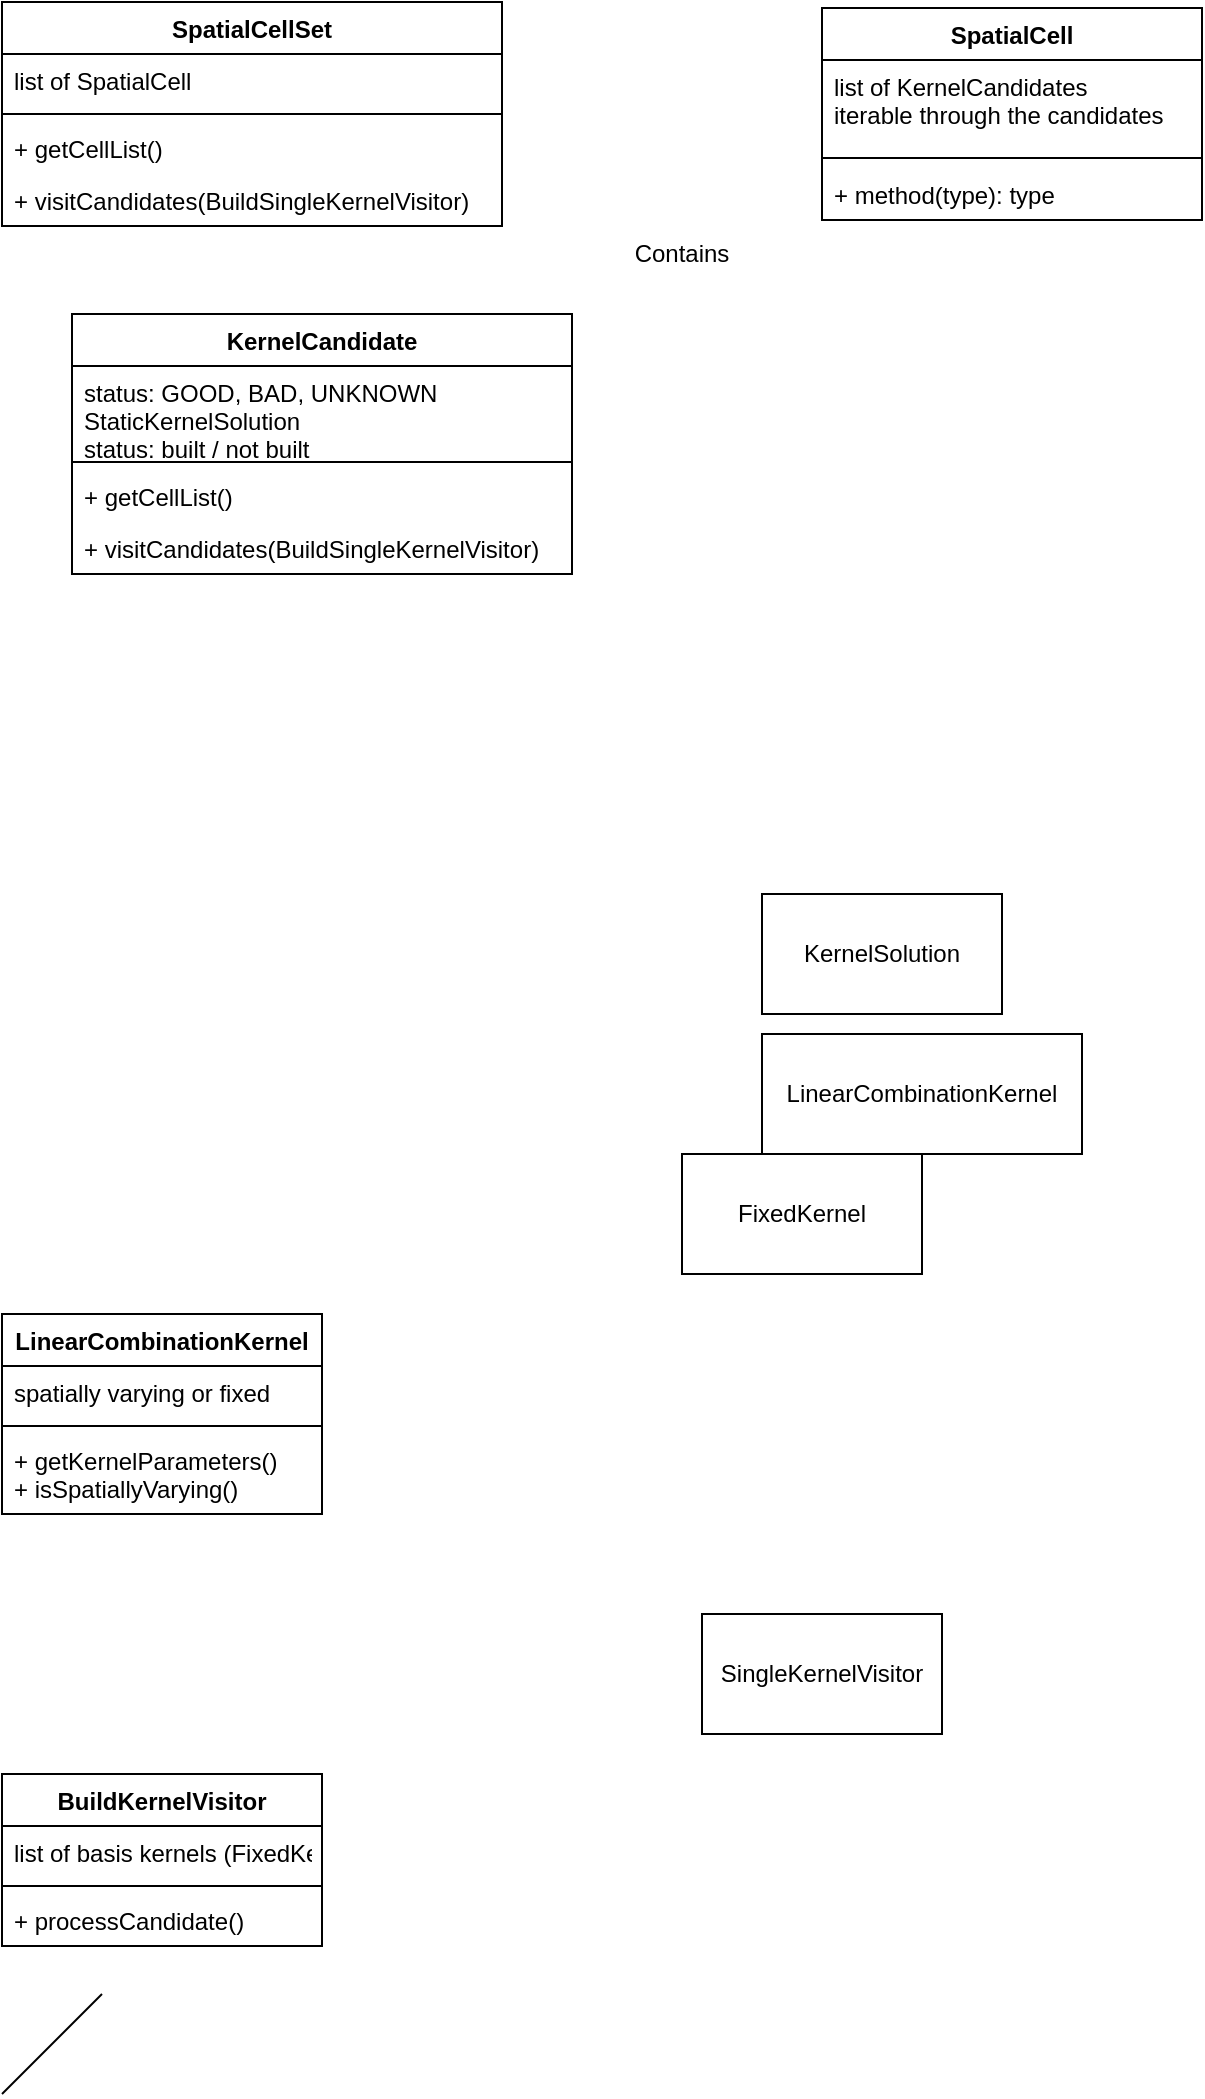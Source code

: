 <mxfile version="10.6.6" type="device"><diagram id="69lAjpG5EIWKgLmL0d2c" name="Page-1"><mxGraphModel dx="1074" dy="1002" grid="1" gridSize="10" guides="1" tooltips="1" connect="1" arrows="1" fold="1" page="1" pageScale="1" pageWidth="850" pageHeight="1100" math="0" shadow="0"><root><mxCell id="0"/><mxCell id="1" parent="0"/><mxCell id="1lknf8KFKSqlK6lhZeNd-1" value="LinearCombinationKernel&lt;br&gt;" style="rounded=0;whiteSpace=wrap;html=1;" parent="1" vertex="1"><mxGeometry x="400" y="550" width="160" height="60" as="geometry"/></mxCell><mxCell id="1lknf8KFKSqlK6lhZeNd-3" value="SingleKernelVisitor&lt;br&gt;" style="rounded=0;whiteSpace=wrap;html=1;" parent="1" vertex="1"><mxGeometry x="370" y="840" width="120" height="60" as="geometry"/></mxCell><mxCell id="1lknf8KFKSqlK6lhZeNd-6" value="KernelSolution&lt;br&gt;" style="rounded=0;whiteSpace=wrap;html=1;" parent="1" vertex="1"><mxGeometry x="400" y="480" width="120" height="60" as="geometry"/></mxCell><mxCell id="1lknf8KFKSqlK6lhZeNd-7" value="FixedKernel&lt;br&gt;" style="rounded=0;whiteSpace=wrap;html=1;" parent="1" vertex="1"><mxGeometry x="360" y="610" width="120" height="60" as="geometry"/></mxCell><mxCell id="20dVC1dkJoR9RvPOGroP-22" value="SpatialCellSet" style="swimlane;fontStyle=1;align=center;verticalAlign=top;childLayout=stackLayout;horizontal=1;startSize=26;horizontalStack=0;resizeParent=1;resizeParentMax=0;resizeLast=0;collapsible=1;marginBottom=0;" parent="1" vertex="1"><mxGeometry x="20" y="34" width="250" height="112" as="geometry"/></mxCell><mxCell id="20dVC1dkJoR9RvPOGroP-23" value="list of SpatialCell" style="text;strokeColor=none;fillColor=none;align=left;verticalAlign=top;spacingLeft=4;spacingRight=4;overflow=hidden;rotatable=0;points=[[0,0.5],[1,0.5]];portConstraint=eastwest;" parent="20dVC1dkJoR9RvPOGroP-22" vertex="1"><mxGeometry y="26" width="250" height="26" as="geometry"/></mxCell><mxCell id="20dVC1dkJoR9RvPOGroP-24" value="" style="line;strokeWidth=1;fillColor=none;align=left;verticalAlign=middle;spacingTop=-1;spacingLeft=3;spacingRight=3;rotatable=0;labelPosition=right;points=[];portConstraint=eastwest;" parent="20dVC1dkJoR9RvPOGroP-22" vertex="1"><mxGeometry y="52" width="250" height="8" as="geometry"/></mxCell><mxCell id="20dVC1dkJoR9RvPOGroP-25" value="+ getCellList()&#10;" style="text;strokeColor=none;fillColor=none;align=left;verticalAlign=top;spacingLeft=4;spacingRight=4;overflow=hidden;rotatable=0;points=[[0,0.5],[1,0.5]];portConstraint=eastwest;" parent="20dVC1dkJoR9RvPOGroP-22" vertex="1"><mxGeometry y="60" width="250" height="26" as="geometry"/></mxCell><mxCell id="20dVC1dkJoR9RvPOGroP-30" value="+ visitCandidates(BuildSingleKernelVisitor)&#10;&#10;" style="text;strokeColor=none;fillColor=none;align=left;verticalAlign=top;spacingLeft=4;spacingRight=4;overflow=hidden;rotatable=0;points=[[0,0.5],[1,0.5]];portConstraint=eastwest;" parent="20dVC1dkJoR9RvPOGroP-22" vertex="1"><mxGeometry y="86" width="250" height="26" as="geometry"/></mxCell><mxCell id="20dVC1dkJoR9RvPOGroP-33" value="Contains&lt;br&gt;" style="text;html=1;strokeColor=none;fillColor=none;align=center;verticalAlign=middle;whiteSpace=wrap;rounded=0;" parent="1" vertex="1"><mxGeometry x="340" y="150" width="40" height="20" as="geometry"/></mxCell><mxCell id="20dVC1dkJoR9RvPOGroP-36" value="KernelCandidate" style="swimlane;fontStyle=1;align=center;verticalAlign=top;childLayout=stackLayout;horizontal=1;startSize=26;horizontalStack=0;resizeParent=1;resizeParentMax=0;resizeLast=0;collapsible=1;marginBottom=0;" parent="1" vertex="1"><mxGeometry x="55" y="190" width="250" height="130" as="geometry"/></mxCell><mxCell id="20dVC1dkJoR9RvPOGroP-37" value="status: GOOD, BAD, UNKNOWN&#10;StaticKernelSolution&#10;status: built / not built&#10;&#10;" style="text;strokeColor=none;fillColor=none;align=left;verticalAlign=top;spacingLeft=4;spacingRight=4;overflow=hidden;rotatable=0;points=[[0,0.5],[1,0.5]];portConstraint=eastwest;" parent="20dVC1dkJoR9RvPOGroP-36" vertex="1"><mxGeometry y="26" width="250" height="44" as="geometry"/></mxCell><mxCell id="20dVC1dkJoR9RvPOGroP-38" value="" style="line;strokeWidth=1;fillColor=none;align=left;verticalAlign=middle;spacingTop=-1;spacingLeft=3;spacingRight=3;rotatable=0;labelPosition=right;points=[];portConstraint=eastwest;" parent="20dVC1dkJoR9RvPOGroP-36" vertex="1"><mxGeometry y="70" width="250" height="8" as="geometry"/></mxCell><mxCell id="20dVC1dkJoR9RvPOGroP-39" value="+ getCellList()&#10;" style="text;strokeColor=none;fillColor=none;align=left;verticalAlign=top;spacingLeft=4;spacingRight=4;overflow=hidden;rotatable=0;points=[[0,0.5],[1,0.5]];portConstraint=eastwest;" parent="20dVC1dkJoR9RvPOGroP-36" vertex="1"><mxGeometry y="78" width="250" height="26" as="geometry"/></mxCell><mxCell id="20dVC1dkJoR9RvPOGroP-40" value="+ visitCandidates(BuildSingleKernelVisitor)&#10;&#10;" style="text;strokeColor=none;fillColor=none;align=left;verticalAlign=top;spacingLeft=4;spacingRight=4;overflow=hidden;rotatable=0;points=[[0,0.5],[1,0.5]];portConstraint=eastwest;" parent="20dVC1dkJoR9RvPOGroP-36" vertex="1"><mxGeometry y="104" width="250" height="26" as="geometry"/></mxCell><mxCell id="20dVC1dkJoR9RvPOGroP-41" value="LinearCombinationKernel" style="swimlane;fontStyle=1;align=center;verticalAlign=top;childLayout=stackLayout;horizontal=1;startSize=26;horizontalStack=0;resizeParent=1;resizeParentMax=0;resizeLast=0;collapsible=1;marginBottom=0;" parent="1" vertex="1"><mxGeometry x="20" y="690" width="160" height="100" as="geometry"/></mxCell><mxCell id="20dVC1dkJoR9RvPOGroP-42" value="spatially varying or fixed" style="text;strokeColor=none;fillColor=none;align=left;verticalAlign=top;spacingLeft=4;spacingRight=4;overflow=hidden;rotatable=0;points=[[0,0.5],[1,0.5]];portConstraint=eastwest;" parent="20dVC1dkJoR9RvPOGroP-41" vertex="1"><mxGeometry y="26" width="160" height="26" as="geometry"/></mxCell><mxCell id="20dVC1dkJoR9RvPOGroP-43" value="" style="line;strokeWidth=1;fillColor=none;align=left;verticalAlign=middle;spacingTop=-1;spacingLeft=3;spacingRight=3;rotatable=0;labelPosition=right;points=[];portConstraint=eastwest;" parent="20dVC1dkJoR9RvPOGroP-41" vertex="1"><mxGeometry y="52" width="160" height="8" as="geometry"/></mxCell><mxCell id="20dVC1dkJoR9RvPOGroP-44" value="+ getKernelParameters()&#10;+ isSpatiallyVarying()&#10;&#10;" style="text;strokeColor=none;fillColor=none;align=left;verticalAlign=top;spacingLeft=4;spacingRight=4;overflow=hidden;rotatable=0;points=[[0,0.5],[1,0.5]];portConstraint=eastwest;" parent="20dVC1dkJoR9RvPOGroP-41" vertex="1"><mxGeometry y="60" width="160" height="40" as="geometry"/></mxCell><mxCell id="20dVC1dkJoR9RvPOGroP-45" value="BuildKernelVisitor" style="swimlane;fontStyle=1;align=center;verticalAlign=top;childLayout=stackLayout;horizontal=1;startSize=26;horizontalStack=0;resizeParent=1;resizeParentMax=0;resizeLast=0;collapsible=1;marginBottom=0;" parent="1" vertex="1"><mxGeometry x="20" y="920" width="160" height="86" as="geometry"/></mxCell><mxCell id="20dVC1dkJoR9RvPOGroP-46" value="list of basis kernels (FixedKernel)&#10;&#10;" style="text;strokeColor=none;fillColor=none;align=left;verticalAlign=top;spacingLeft=4;spacingRight=4;overflow=hidden;rotatable=0;points=[[0,0.5],[1,0.5]];portConstraint=eastwest;" parent="20dVC1dkJoR9RvPOGroP-45" vertex="1"><mxGeometry y="26" width="160" height="26" as="geometry"/></mxCell><mxCell id="20dVC1dkJoR9RvPOGroP-47" value="" style="line;strokeWidth=1;fillColor=none;align=left;verticalAlign=middle;spacingTop=-1;spacingLeft=3;spacingRight=3;rotatable=0;labelPosition=right;points=[];portConstraint=eastwest;" parent="20dVC1dkJoR9RvPOGroP-45" vertex="1"><mxGeometry y="52" width="160" height="8" as="geometry"/></mxCell><mxCell id="20dVC1dkJoR9RvPOGroP-48" value="+ processCandidate()" style="text;strokeColor=none;fillColor=none;align=left;verticalAlign=top;spacingLeft=4;spacingRight=4;overflow=hidden;rotatable=0;points=[[0,0.5],[1,0.5]];portConstraint=eastwest;" parent="20dVC1dkJoR9RvPOGroP-45" vertex="1"><mxGeometry y="60" width="160" height="26" as="geometry"/></mxCell><mxCell id="20dVC1dkJoR9RvPOGroP-49" value="SpatialCell" style="swimlane;fontStyle=1;align=center;verticalAlign=top;childLayout=stackLayout;horizontal=1;startSize=26;horizontalStack=0;resizeParent=1;resizeParentMax=0;resizeLast=0;collapsible=1;marginBottom=0;" parent="1" vertex="1"><mxGeometry x="430" y="37" width="190" height="106" as="geometry"><mxRectangle x="430" y="37" width="125" height="26" as="alternateBounds"/></mxGeometry></mxCell><mxCell id="20dVC1dkJoR9RvPOGroP-50" value="list of KernelCandidates&#10;iterable through the candidates&#10;&#10;&#10;" style="text;strokeColor=none;fillColor=none;align=left;verticalAlign=top;spacingLeft=4;spacingRight=4;overflow=hidden;rotatable=0;points=[[0,0.5],[1,0.5]];portConstraint=eastwest;" parent="20dVC1dkJoR9RvPOGroP-49" vertex="1"><mxGeometry y="26" width="190" height="44" as="geometry"/></mxCell><mxCell id="20dVC1dkJoR9RvPOGroP-51" value="" style="line;strokeWidth=1;fillColor=none;align=left;verticalAlign=middle;spacingTop=-1;spacingLeft=3;spacingRight=3;rotatable=0;labelPosition=right;points=[];portConstraint=eastwest;" parent="20dVC1dkJoR9RvPOGroP-49" vertex="1"><mxGeometry y="70" width="190" height="10" as="geometry"/></mxCell><mxCell id="20dVC1dkJoR9RvPOGroP-52" value="+ method(type): type" style="text;strokeColor=none;fillColor=none;align=left;verticalAlign=top;spacingLeft=4;spacingRight=4;overflow=hidden;rotatable=0;points=[[0,0.5],[1,0.5]];portConstraint=eastwest;" parent="20dVC1dkJoR9RvPOGroP-49" vertex="1"><mxGeometry y="80" width="190" height="26" as="geometry"/></mxCell><mxCell id="20dVC1dkJoR9RvPOGroP-58" value="" style="endArrow=none;html=1;strokeColor=#000000;strokeWidth=1;jumpSize=1;" parent="1" edge="1"><mxGeometry width="50" height="50" relative="1" as="geometry"><mxPoint x="20" y="1080" as="sourcePoint"/><mxPoint x="70" y="1030" as="targetPoint"/></mxGeometry></mxCell></root></mxGraphModel></diagram></mxfile>